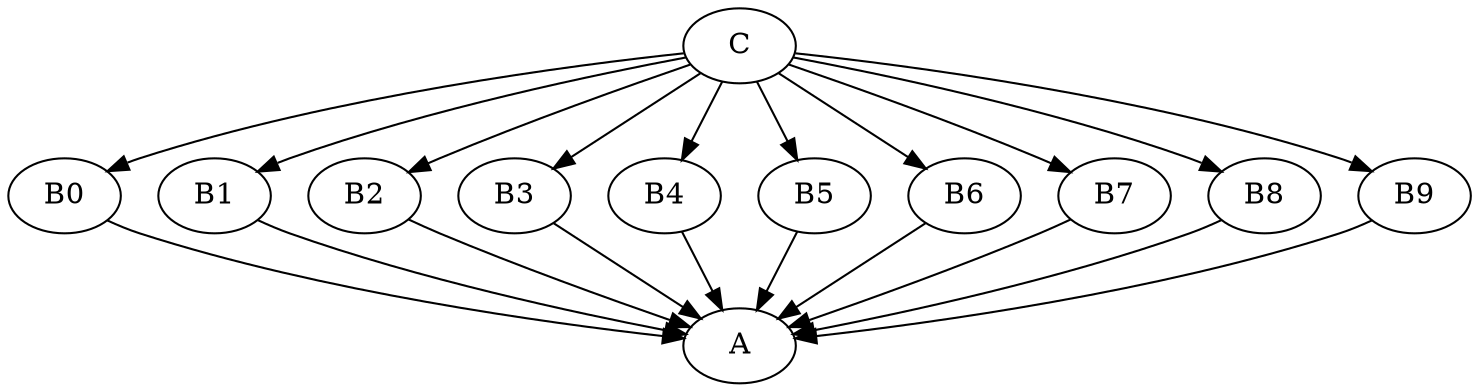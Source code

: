 digraph G {
    C -> B0;
    C -> B1;
    C -> B2;
    C -> B3;
    C -> B4;
    C -> B5;
    C -> B6;
    C -> B7;
    C -> B8;
    C -> B9;

    B0 -> A;
    B1 -> A;
    B2 -> A;
    B3 -> A;
    B4 -> A;
    B5 -> A;
    B6 -> A;
    B7 -> A;
    B8 -> A;
    B9 -> A;
}
